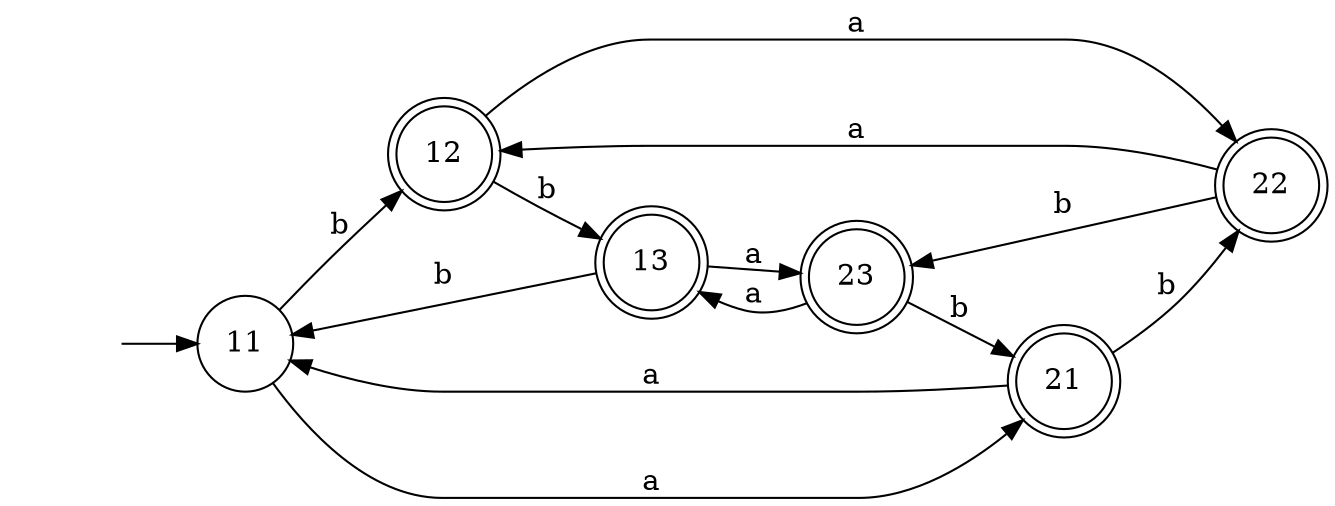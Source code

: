 digraph {
  rankdir=LR;
  node [shape = none, label=""]; 0;
  node [shape = circle, label="11"]; 11;
  node [shape = doublecircle, label="12"]; 12;
  node [shape = doublecircle, label="13"]; 13;
  node [shape = doublecircle, label="21"]; 21;
  node [shape = doublecircle, label="22"]; 22;
  node [shape = doublecircle, label="23"]; 23;
  0 -> 11 [label=""]
  11 -> 21 [label = "a"];
  11 -> 12 [label = "b"];
  12 -> 22 [label = "a"];
  12 -> 13 [label = "b"];
  13 -> 23 [label = "a"];
  13 -> 11 [label = "b"];
  21 -> 11 [label = "a"];
  21 -> 22 [label = "b"];
  22 -> 12 [label = "a"];
  22 -> 23 [label = "b"];
  23 -> 13 [label = "a"];
  23 -> 21 [label = "b"];
}
